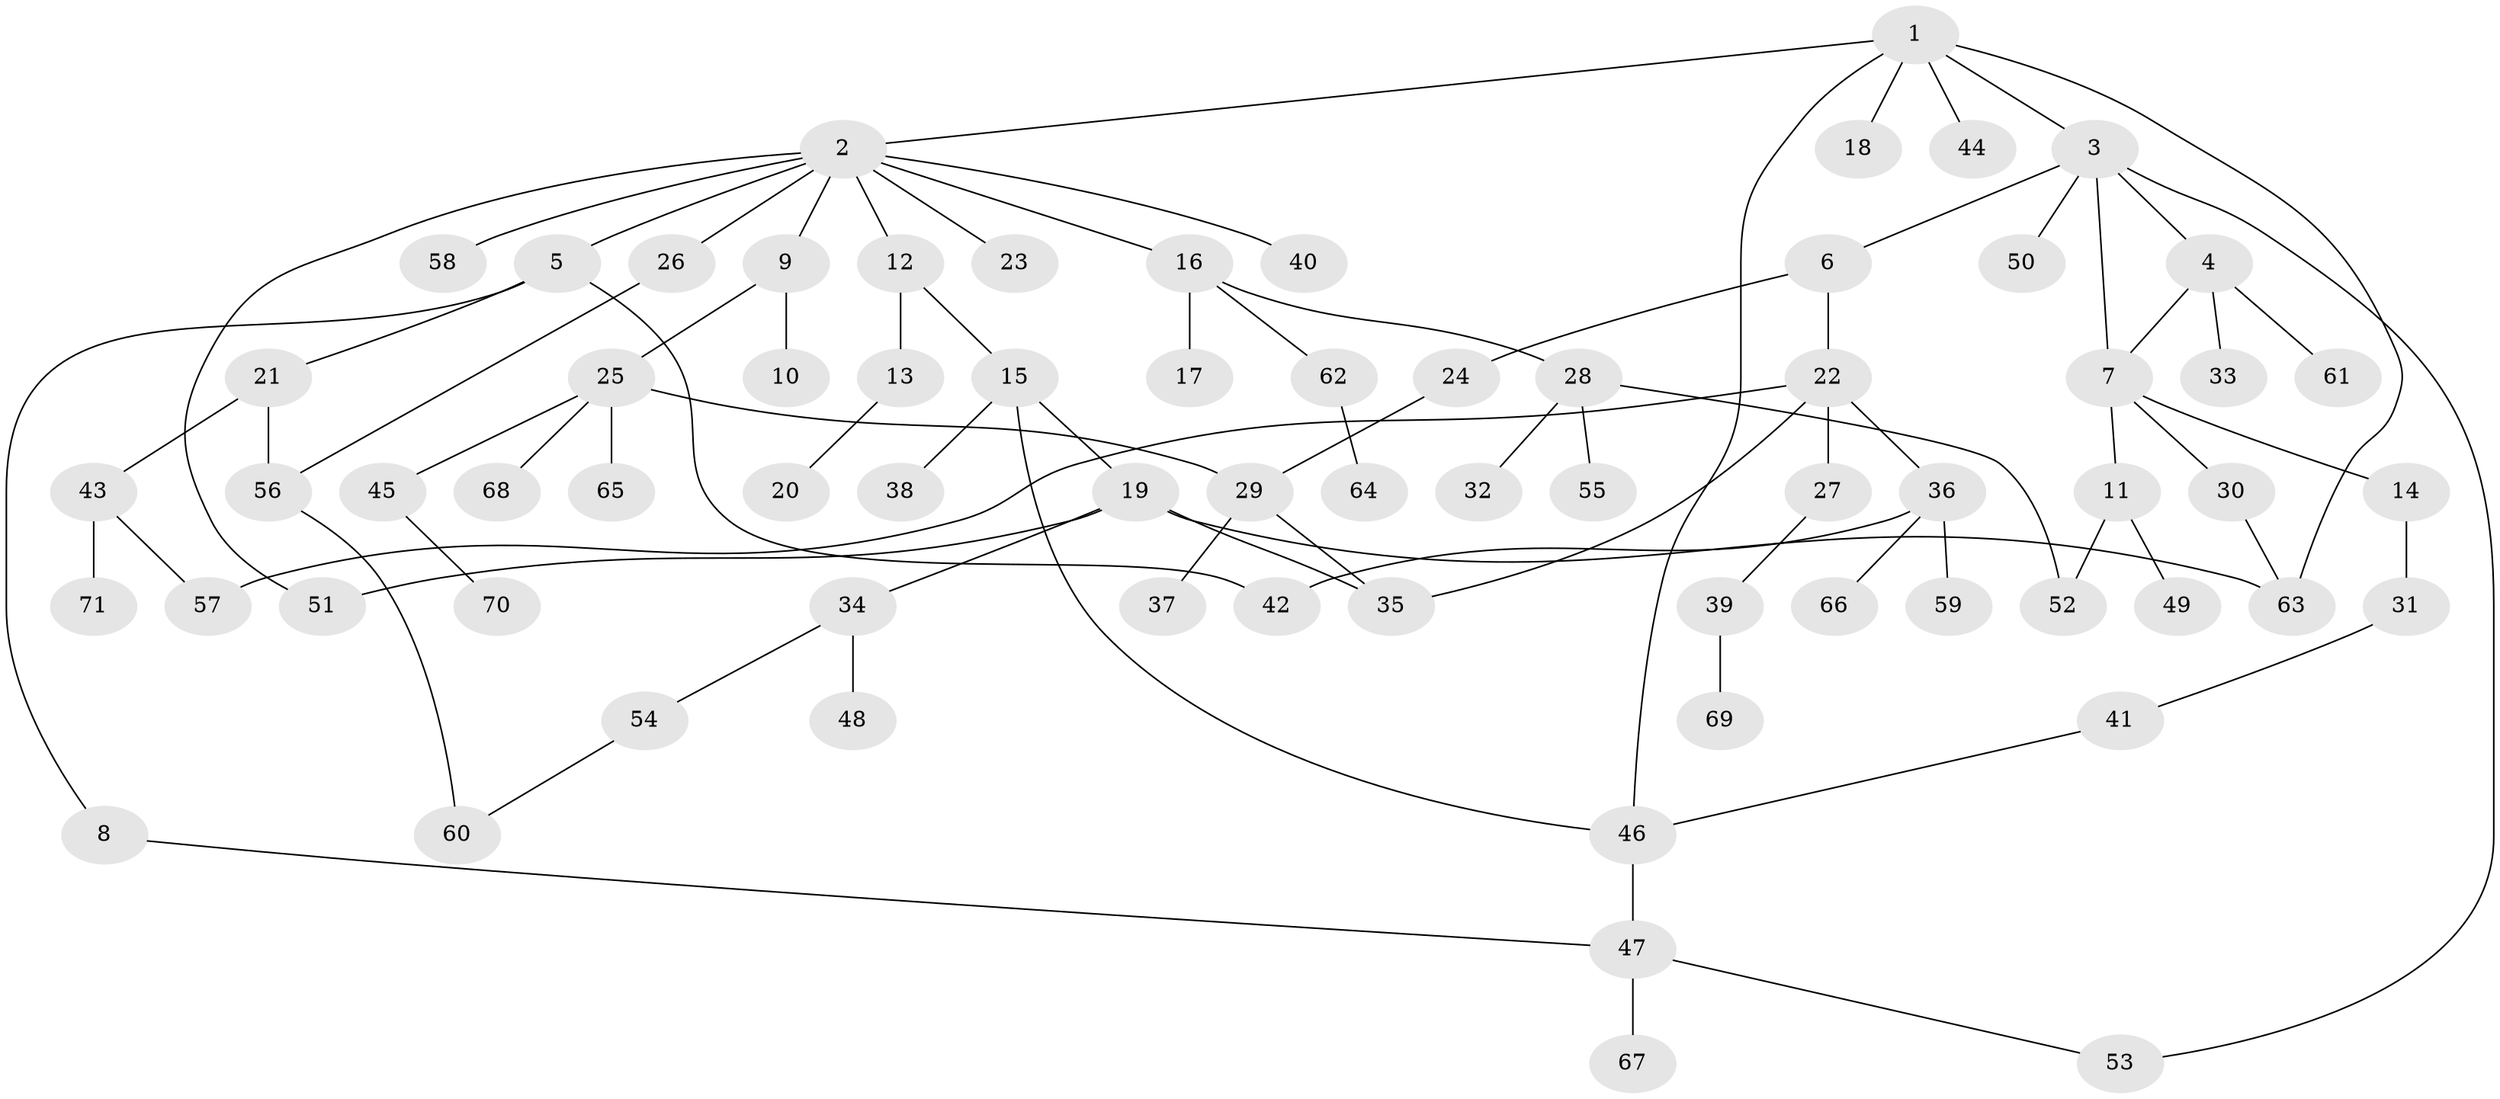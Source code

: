 // coarse degree distribution, {7: 0.04, 9: 0.02, 4: 0.12, 6: 0.06, 3: 0.12, 2: 0.26, 1: 0.38}
// Generated by graph-tools (version 1.1) at 2025/23/03/03/25 07:23:33]
// undirected, 71 vertices, 86 edges
graph export_dot {
graph [start="1"]
  node [color=gray90,style=filled];
  1;
  2;
  3;
  4;
  5;
  6;
  7;
  8;
  9;
  10;
  11;
  12;
  13;
  14;
  15;
  16;
  17;
  18;
  19;
  20;
  21;
  22;
  23;
  24;
  25;
  26;
  27;
  28;
  29;
  30;
  31;
  32;
  33;
  34;
  35;
  36;
  37;
  38;
  39;
  40;
  41;
  42;
  43;
  44;
  45;
  46;
  47;
  48;
  49;
  50;
  51;
  52;
  53;
  54;
  55;
  56;
  57;
  58;
  59;
  60;
  61;
  62;
  63;
  64;
  65;
  66;
  67;
  68;
  69;
  70;
  71;
  1 -- 2;
  1 -- 3;
  1 -- 18;
  1 -- 44;
  1 -- 46;
  1 -- 63;
  2 -- 5;
  2 -- 9;
  2 -- 12;
  2 -- 16;
  2 -- 23;
  2 -- 26;
  2 -- 40;
  2 -- 58;
  2 -- 51;
  3 -- 4;
  3 -- 6;
  3 -- 50;
  3 -- 7;
  3 -- 53;
  4 -- 7;
  4 -- 33;
  4 -- 61;
  5 -- 8;
  5 -- 21;
  5 -- 42;
  6 -- 22;
  6 -- 24;
  7 -- 11;
  7 -- 14;
  7 -- 30;
  8 -- 47;
  9 -- 10;
  9 -- 25;
  11 -- 49;
  11 -- 52;
  12 -- 13;
  12 -- 15;
  13 -- 20;
  14 -- 31;
  15 -- 19;
  15 -- 38;
  15 -- 46;
  16 -- 17;
  16 -- 28;
  16 -- 62;
  19 -- 34;
  19 -- 51;
  19 -- 63;
  19 -- 35;
  21 -- 43;
  21 -- 56;
  22 -- 27;
  22 -- 36;
  22 -- 35;
  22 -- 57;
  24 -- 29;
  25 -- 29;
  25 -- 45;
  25 -- 65;
  25 -- 68;
  26 -- 56;
  27 -- 39;
  28 -- 32;
  28 -- 55;
  28 -- 52;
  29 -- 35;
  29 -- 37;
  30 -- 63;
  31 -- 41;
  34 -- 48;
  34 -- 54;
  36 -- 42;
  36 -- 59;
  36 -- 66;
  39 -- 69;
  41 -- 46;
  43 -- 57;
  43 -- 71;
  45 -- 70;
  46 -- 47;
  47 -- 53;
  47 -- 67;
  54 -- 60;
  56 -- 60;
  62 -- 64;
}
